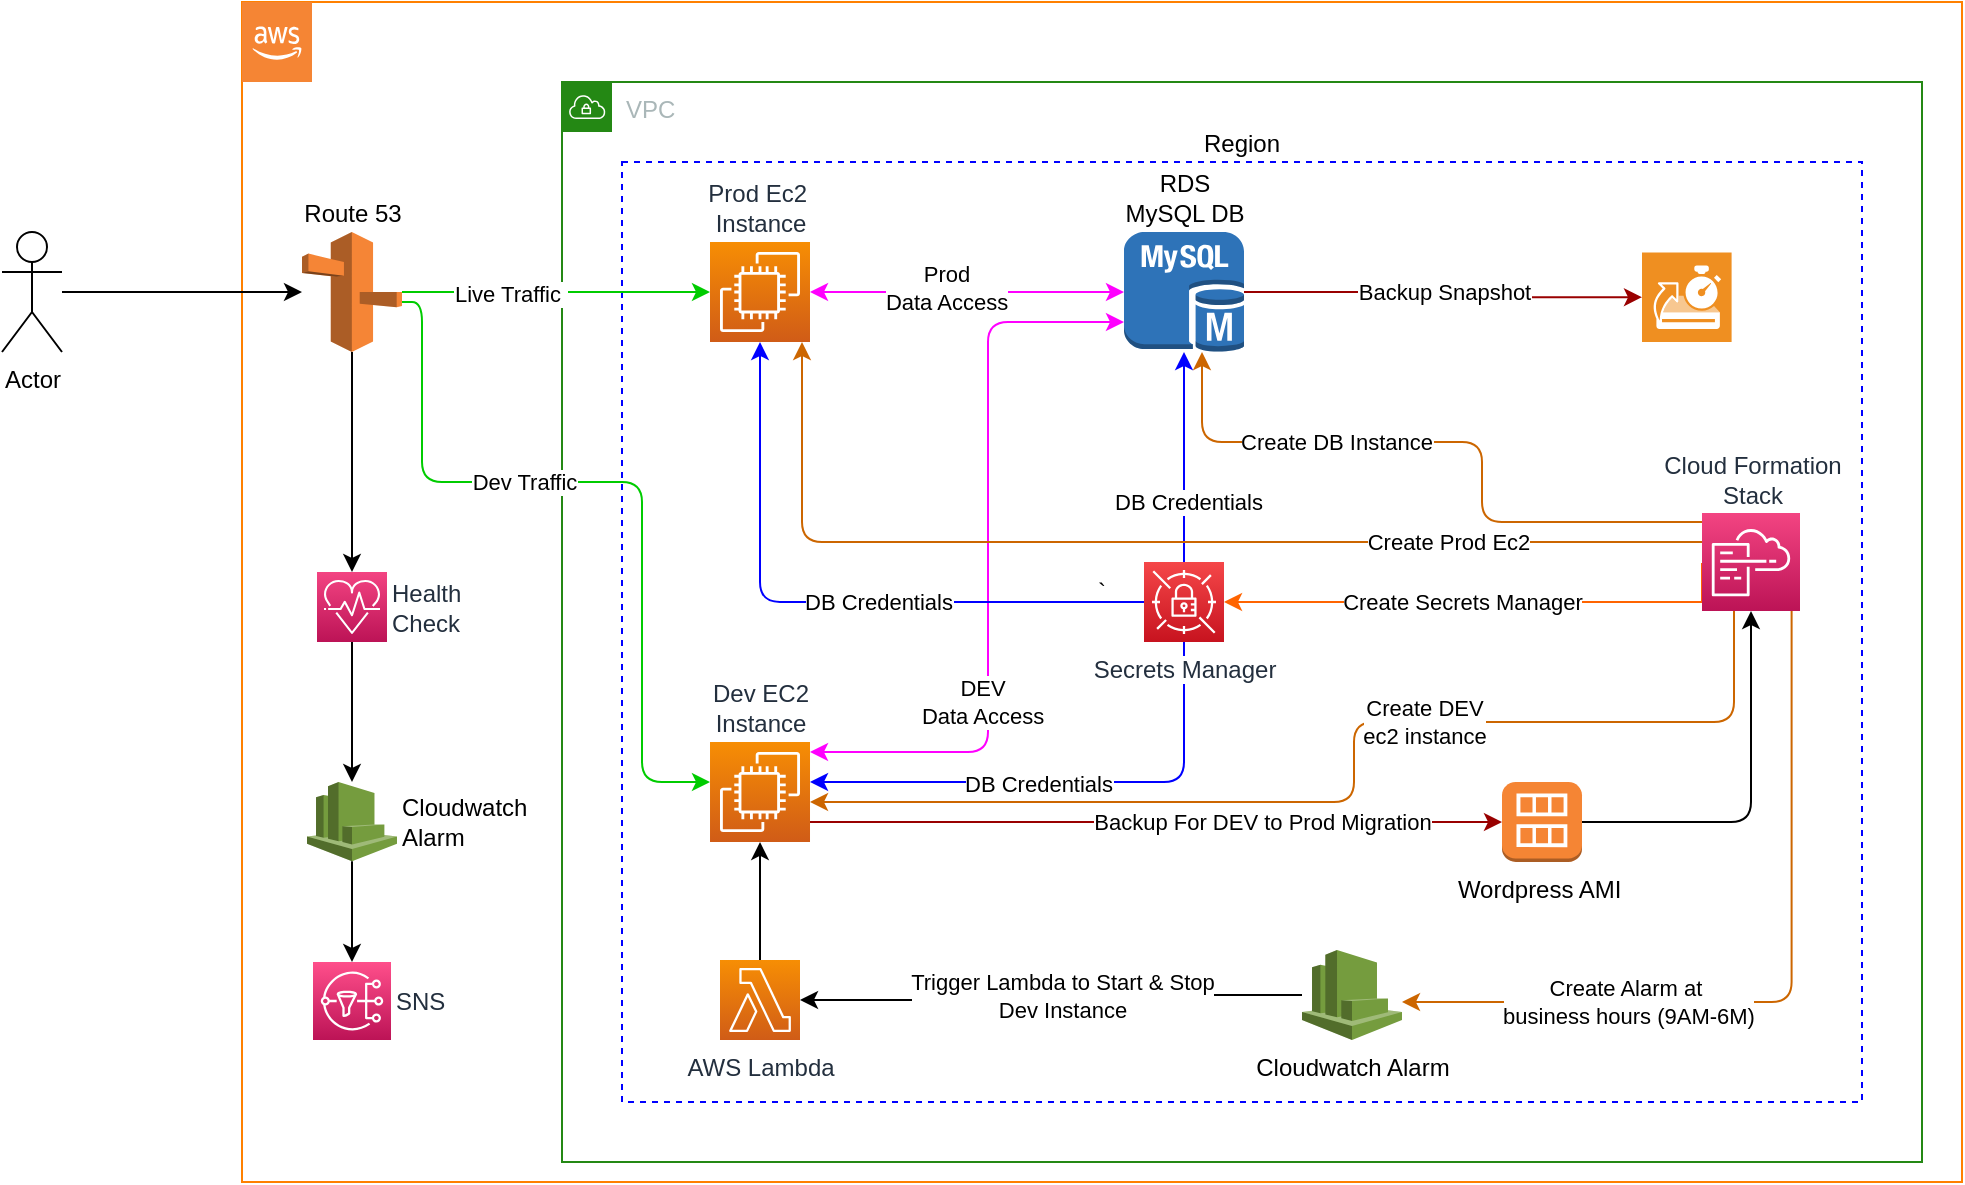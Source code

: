 <mxfile version="21.6.1" type="device">
  <diagram name="Page-1" id="KSpULw9i7FZYPU_3jt3d">
    <mxGraphModel dx="1247" dy="727" grid="1" gridSize="10" guides="1" tooltips="1" connect="1" arrows="1" fold="1" page="1" pageScale="1" pageWidth="827" pageHeight="1169" math="0" shadow="0">
      <root>
        <mxCell id="0" />
        <mxCell id="1" parent="0" />
        <mxCell id="t4IQafupZAqnkSaoQNzX-5" value="`" style="rounded=1;whiteSpace=wrap;html=1;arcSize=0;fillColor=default;strokeColor=#FF8000;" parent="1" vertex="1">
          <mxGeometry x="180" y="300" width="860" height="590" as="geometry" />
        </mxCell>
        <mxCell id="t4IQafupZAqnkSaoQNzX-8" value="Region" style="rounded=0;whiteSpace=wrap;html=1;strokeColor=#0000FF;dashed=1;labelPosition=center;verticalLabelPosition=top;align=center;verticalAlign=bottom;fillColor=none;" parent="1" vertex="1">
          <mxGeometry x="370" y="380" width="620" height="470" as="geometry" />
        </mxCell>
        <mxCell id="t4IQafupZAqnkSaoQNzX-1" value="VPC" style="points=[[0,0],[0.25,0],[0.5,0],[0.75,0],[1,0],[1,0.25],[1,0.5],[1,0.75],[1,1],[0.75,1],[0.5,1],[0.25,1],[0,1],[0,0.75],[0,0.5],[0,0.25]];outlineConnect=0;gradientColor=none;html=1;whiteSpace=wrap;fontSize=12;fontStyle=0;container=0;pointerEvents=0;collapsible=0;recursiveResize=0;shape=mxgraph.aws4.group;grIcon=mxgraph.aws4.group_vpc;strokeColor=#248814;fillColor=none;verticalAlign=top;align=left;spacingLeft=30;fontColor=#AAB7B8;dashed=0;" parent="1" vertex="1">
          <mxGeometry x="340" y="340" width="680" height="540" as="geometry" />
        </mxCell>
        <mxCell id="t4IQafupZAqnkSaoQNzX-4" value="" style="outlineConnect=0;dashed=0;verticalLabelPosition=bottom;verticalAlign=top;align=center;html=1;shape=mxgraph.aws3.cloud_2;fillColor=#F58534;gradientColor=none;" parent="1" vertex="1">
          <mxGeometry x="180" y="300" width="35" height="40" as="geometry" />
        </mxCell>
        <mxCell id="vZjHdVINpLoHRK022o8P-4" style="edgeStyle=orthogonalEdgeStyle;rounded=0;orthogonalLoop=1;jettySize=auto;html=1;strokeColor=#00CC00;" edge="1" parent="1" source="t4IQafupZAqnkSaoQNzX-27" target="t4IQafupZAqnkSaoQNzX-17">
          <mxGeometry relative="1" as="geometry" />
        </mxCell>
        <mxCell id="vZjHdVINpLoHRK022o8P-7" value="Live Traffic&amp;nbsp;" style="edgeLabel;html=1;align=center;verticalAlign=middle;resizable=0;points=[];" vertex="1" connectable="0" parent="vZjHdVINpLoHRK022o8P-4">
          <mxGeometry x="-0.302" y="-1" relative="1" as="geometry">
            <mxPoint as="offset" />
          </mxGeometry>
        </mxCell>
        <mxCell id="vZjHdVINpLoHRK022o8P-12" style="edgeStyle=orthogonalEdgeStyle;rounded=0;orthogonalLoop=1;jettySize=auto;html=1;" edge="1" parent="1" source="t4IQafupZAqnkSaoQNzX-27" target="vZjHdVINpLoHRK022o8P-2">
          <mxGeometry relative="1" as="geometry" />
        </mxCell>
        <mxCell id="vZjHdVINpLoHRK022o8P-19" style="edgeStyle=orthogonalEdgeStyle;rounded=1;orthogonalLoop=1;jettySize=auto;html=1;strokeColor=#00CC00;" edge="1" parent="1" source="t4IQafupZAqnkSaoQNzX-27" target="t4IQafupZAqnkSaoQNzX-14">
          <mxGeometry relative="1" as="geometry">
            <Array as="points">
              <mxPoint x="270" y="450" />
              <mxPoint x="270" y="540" />
              <mxPoint x="380" y="540" />
              <mxPoint x="380" y="690" />
            </Array>
          </mxGeometry>
        </mxCell>
        <mxCell id="vZjHdVINpLoHRK022o8P-24" value="Dev Traffic" style="edgeLabel;html=1;align=center;verticalAlign=middle;resizable=0;points=[];" vertex="1" connectable="0" parent="vZjHdVINpLoHRK022o8P-19">
          <mxGeometry x="-0.235" relative="1" as="geometry">
            <mxPoint as="offset" />
          </mxGeometry>
        </mxCell>
        <mxCell id="t4IQafupZAqnkSaoQNzX-27" value="Route 53" style="outlineConnect=0;dashed=0;verticalLabelPosition=top;verticalAlign=bottom;align=center;html=1;shape=mxgraph.aws3.route_53;fillColor=#F58536;gradientColor=none;labelPosition=center;" parent="1" vertex="1">
          <mxGeometry x="210" y="415" width="50" height="60" as="geometry" />
        </mxCell>
        <mxCell id="FMIIFAKphQF6v3F4pBgN-27" style="edgeStyle=orthogonalEdgeStyle;rounded=0;orthogonalLoop=1;jettySize=auto;html=1;startArrow=classic;startFill=1;strokeColor=#FF00FF;" parent="1" source="t4IQafupZAqnkSaoQNzX-21" target="t4IQafupZAqnkSaoQNzX-17" edge="1">
          <mxGeometry relative="1" as="geometry" />
        </mxCell>
        <mxCell id="vZjHdVINpLoHRK022o8P-17" value="Prod&lt;br&gt;Data Access" style="edgeLabel;html=1;align=center;verticalAlign=middle;resizable=0;points=[];" vertex="1" connectable="0" parent="FMIIFAKphQF6v3F4pBgN-27">
          <mxGeometry x="0.136" y="-2" relative="1" as="geometry">
            <mxPoint as="offset" />
          </mxGeometry>
        </mxCell>
        <mxCell id="FMIIFAKphQF6v3F4pBgN-29" style="edgeStyle=orthogonalEdgeStyle;rounded=0;orthogonalLoop=1;jettySize=auto;html=1;strokeColor=#990000;" parent="1" source="t4IQafupZAqnkSaoQNzX-21" target="FMIIFAKphQF6v3F4pBgN-9" edge="1">
          <mxGeometry relative="1" as="geometry" />
        </mxCell>
        <mxCell id="FMIIFAKphQF6v3F4pBgN-30" value="Backup Snapshot" style="edgeLabel;html=1;align=center;verticalAlign=middle;resizable=0;points=[];" parent="FMIIFAKphQF6v3F4pBgN-29" vertex="1" connectable="0">
          <mxGeometry x="-0.539" y="1" relative="1" as="geometry">
            <mxPoint x="53" y="1" as="offset" />
          </mxGeometry>
        </mxCell>
        <mxCell id="vZjHdVINpLoHRK022o8P-16" style="edgeStyle=orthogonalEdgeStyle;rounded=1;orthogonalLoop=1;jettySize=auto;html=1;startArrow=classic;startFill=1;strokeColor=#FF00FF;" edge="1" parent="1" source="t4IQafupZAqnkSaoQNzX-21" target="t4IQafupZAqnkSaoQNzX-14">
          <mxGeometry relative="1" as="geometry">
            <mxPoint x="553" y="619.209" as="targetPoint" />
            <Array as="points">
              <mxPoint x="553" y="460" />
              <mxPoint x="553" y="675" />
            </Array>
          </mxGeometry>
        </mxCell>
        <mxCell id="vZjHdVINpLoHRK022o8P-18" value="DEV&lt;br&gt;Data Access" style="edgeLabel;html=1;align=center;verticalAlign=middle;resizable=0;points=[];" vertex="1" connectable="0" parent="vZjHdVINpLoHRK022o8P-16">
          <mxGeometry x="0.076" y="3" relative="1" as="geometry">
            <mxPoint x="-6" y="58" as="offset" />
          </mxGeometry>
        </mxCell>
        <mxCell id="t4IQafupZAqnkSaoQNzX-21" value="RDS&lt;br&gt;MySQL DB" style="outlineConnect=0;dashed=0;verticalLabelPosition=top;verticalAlign=bottom;align=center;html=1;shape=mxgraph.aws3.mysql_db_instance;fillColor=#2E73B8;gradientColor=none;labelPosition=center;" parent="1" vertex="1">
          <mxGeometry x="621" y="415" width="60" height="60" as="geometry" />
        </mxCell>
        <mxCell id="t4IQafupZAqnkSaoQNzX-17" value="Prod Ec2&amp;nbsp;&lt;br&gt;Instance" style="sketch=0;points=[[0,0,0],[0.25,0,0],[0.5,0,0],[0.75,0,0],[1,0,0],[0,1,0],[0.25,1,0],[0.5,1,0],[0.75,1,0],[1,1,0],[0,0.25,0],[0,0.5,0],[0,0.75,0],[1,0.25,0],[1,0.5,0],[1,0.75,0]];outlineConnect=0;fontColor=#232F3E;gradientColor=#F78E04;gradientDirection=north;fillColor=#D05C17;strokeColor=#ffffff;dashed=0;verticalLabelPosition=top;verticalAlign=bottom;align=center;html=1;fontSize=12;fontStyle=0;aspect=fixed;shape=mxgraph.aws4.resourceIcon;resIcon=mxgraph.aws4.ec2;labelPosition=center;" parent="1" vertex="1">
          <mxGeometry x="414" y="420.0" width="50" height="50" as="geometry" />
        </mxCell>
        <mxCell id="FMIIFAKphQF6v3F4pBgN-24" style="edgeStyle=orthogonalEdgeStyle;rounded=1;orthogonalLoop=1;jettySize=auto;html=1;strokeColor=#0000FF;" parent="1" source="t4IQafupZAqnkSaoQNzX-37" target="t4IQafupZAqnkSaoQNzX-17" edge="1">
          <mxGeometry relative="1" as="geometry" />
        </mxCell>
        <mxCell id="FMIIFAKphQF6v3F4pBgN-36" value="DB Credentials" style="edgeLabel;html=1;align=center;verticalAlign=middle;resizable=0;points=[];" parent="FMIIFAKphQF6v3F4pBgN-24" vertex="1" connectable="0">
          <mxGeometry x="-0.174" relative="1" as="geometry">
            <mxPoint as="offset" />
          </mxGeometry>
        </mxCell>
        <mxCell id="FMIIFAKphQF6v3F4pBgN-25" style="edgeStyle=orthogonalEdgeStyle;rounded=1;orthogonalLoop=1;jettySize=auto;html=1;fontColor=#0000FF;strokeColor=#0000FF;" parent="1" source="t4IQafupZAqnkSaoQNzX-37" target="t4IQafupZAqnkSaoQNzX-14" edge="1">
          <mxGeometry relative="1" as="geometry">
            <mxPoint x="570.34" y="686.424" as="targetPoint" />
            <Array as="points">
              <mxPoint x="651" y="690" />
            </Array>
          </mxGeometry>
        </mxCell>
        <mxCell id="FMIIFAKphQF6v3F4pBgN-37" value="DB Credentials" style="edgeLabel;html=1;align=center;verticalAlign=middle;resizable=0;points=[];" parent="FMIIFAKphQF6v3F4pBgN-25" vertex="1" connectable="0">
          <mxGeometry x="0.112" y="1" relative="1" as="geometry">
            <mxPoint as="offset" />
          </mxGeometry>
        </mxCell>
        <mxCell id="FMIIFAKphQF6v3F4pBgN-26" style="edgeStyle=orthogonalEdgeStyle;rounded=0;orthogonalLoop=1;jettySize=auto;html=1;fontColor=#0000FF;strokeColor=#0000FF;" parent="1" source="t4IQafupZAqnkSaoQNzX-37" target="t4IQafupZAqnkSaoQNzX-21" edge="1">
          <mxGeometry relative="1" as="geometry" />
        </mxCell>
        <mxCell id="FMIIFAKphQF6v3F4pBgN-38" value="DB Credentials" style="edgeLabel;html=1;align=center;verticalAlign=middle;resizable=0;points=[];" parent="FMIIFAKphQF6v3F4pBgN-26" vertex="1" connectable="0">
          <mxGeometry x="0.089" y="-2" relative="1" as="geometry">
            <mxPoint y="27" as="offset" />
          </mxGeometry>
        </mxCell>
        <mxCell id="vZjHdVINpLoHRK022o8P-28" style="edgeStyle=orthogonalEdgeStyle;rounded=1;orthogonalLoop=1;jettySize=auto;html=1;" edge="1" parent="1" source="FMIIFAKphQF6v3F4pBgN-1" target="t4IQafupZAqnkSaoQNzX-6">
          <mxGeometry relative="1" as="geometry" />
        </mxCell>
        <mxCell id="FMIIFAKphQF6v3F4pBgN-1" value="Wordpress AMI&amp;nbsp;" style="outlineConnect=0;dashed=0;verticalLabelPosition=bottom;verticalAlign=top;align=center;html=1;shape=mxgraph.aws3.ami;fillColor=#F58534;gradientColor=none;labelPosition=center;" parent="1" vertex="1">
          <mxGeometry x="810" y="690" width="40" height="40" as="geometry" />
        </mxCell>
        <mxCell id="FMIIFAKphQF6v3F4pBgN-32" style="edgeStyle=orthogonalEdgeStyle;rounded=0;orthogonalLoop=1;jettySize=auto;html=1;strokeColor=#ff6400;" parent="1" edge="1" target="t4IQafupZAqnkSaoQNzX-37">
          <mxGeometry relative="1" as="geometry">
            <mxPoint x="910" y="580.5" as="sourcePoint" />
            <mxPoint x="665" y="580.5" as="targetPoint" />
            <Array as="points">
              <mxPoint x="910" y="600" />
            </Array>
          </mxGeometry>
        </mxCell>
        <mxCell id="FMIIFAKphQF6v3F4pBgN-40" value="Create Secrets Manager" style="edgeLabel;html=1;align=center;verticalAlign=middle;resizable=0;points=[];" parent="FMIIFAKphQF6v3F4pBgN-32" vertex="1" connectable="0">
          <mxGeometry x="0.078" y="1" relative="1" as="geometry">
            <mxPoint y="-1" as="offset" />
          </mxGeometry>
        </mxCell>
        <mxCell id="FMIIFAKphQF6v3F4pBgN-33" style="edgeStyle=orthogonalEdgeStyle;orthogonalLoop=1;jettySize=auto;html=1;strokeColor=#CC6600;rounded=1;" parent="1" source="t4IQafupZAqnkSaoQNzX-6" target="t4IQafupZAqnkSaoQNzX-21" edge="1">
          <mxGeometry relative="1" as="geometry">
            <Array as="points">
              <mxPoint x="800" y="560" />
              <mxPoint x="800" y="520" />
              <mxPoint x="660" y="520" />
            </Array>
          </mxGeometry>
        </mxCell>
        <mxCell id="FMIIFAKphQF6v3F4pBgN-42" value="Create DB Instance" style="edgeLabel;html=1;align=center;verticalAlign=middle;resizable=0;points=[];" parent="FMIIFAKphQF6v3F4pBgN-33" vertex="1" connectable="0">
          <mxGeometry x="0.191" y="-4" relative="1" as="geometry">
            <mxPoint x="-24" y="4" as="offset" />
          </mxGeometry>
        </mxCell>
        <mxCell id="FMIIFAKphQF6v3F4pBgN-34" style="edgeStyle=orthogonalEdgeStyle;orthogonalLoop=1;jettySize=auto;html=1;strokeColor=#CC6600;rounded=1;" parent="1" source="t4IQafupZAqnkSaoQNzX-6" target="t4IQafupZAqnkSaoQNzX-17" edge="1">
          <mxGeometry relative="1" as="geometry">
            <Array as="points">
              <mxPoint x="460" y="570" />
            </Array>
          </mxGeometry>
        </mxCell>
        <mxCell id="FMIIFAKphQF6v3F4pBgN-41" value="Create Prod Ec2" style="edgeLabel;html=1;align=center;verticalAlign=middle;resizable=0;points=[];" parent="FMIIFAKphQF6v3F4pBgN-34" vertex="1" connectable="0">
          <mxGeometry x="-0.539" relative="1" as="geometry">
            <mxPoint as="offset" />
          </mxGeometry>
        </mxCell>
        <mxCell id="FMIIFAKphQF6v3F4pBgN-35" style="edgeStyle=orthogonalEdgeStyle;orthogonalLoop=1;jettySize=auto;html=1;strokeColor=#CC6600;rounded=1;" parent="1" target="t4IQafupZAqnkSaoQNzX-14" edge="1">
          <mxGeometry relative="1" as="geometry">
            <Array as="points">
              <mxPoint x="926" y="660" />
              <mxPoint x="736" y="660" />
              <mxPoint x="736" y="700" />
            </Array>
            <mxPoint x="926" y="604.5" as="sourcePoint" />
            <mxPoint x="480.003" y="700.014" as="targetPoint" />
          </mxGeometry>
        </mxCell>
        <mxCell id="FMIIFAKphQF6v3F4pBgN-39" value="Create DEV &lt;br&gt;ec2 instance" style="edgeLabel;html=1;align=center;verticalAlign=middle;resizable=0;points=[];" parent="FMIIFAKphQF6v3F4pBgN-35" vertex="1" connectable="0">
          <mxGeometry x="0.117" y="1" relative="1" as="geometry">
            <mxPoint x="61" y="-41" as="offset" />
          </mxGeometry>
        </mxCell>
        <mxCell id="t4IQafupZAqnkSaoQNzX-6" value="Cloud Formation &lt;br&gt;Stack" style="sketch=0;points=[[0,0,0],[0.25,0,0],[0.5,0,0],[0.75,0,0],[1,0,0],[0,1,0],[0.25,1,0],[0.5,1,0],[0.75,1,0],[1,1,0],[0,0.25,0],[0,0.5,0],[0,0.75,0],[1,0.25,0],[1,0.5,0],[1,0.75,0]];points=[[0,0,0],[0.25,0,0],[0.5,0,0],[0.75,0,0],[1,0,0],[0,1,0],[0.25,1,0],[0.5,1,0],[0.75,1,0],[1,1,0],[0,0.25,0],[0,0.5,0],[0,0.75,0],[1,0.25,0],[1,0.5,0],[1,0.75,0]];outlineConnect=0;fontColor=#232F3E;gradientColor=#F34482;gradientDirection=north;fillColor=#BC1356;strokeColor=#ffffff;dashed=0;verticalLabelPosition=top;verticalAlign=bottom;align=center;html=1;fontSize=12;fontStyle=0;aspect=fixed;shape=mxgraph.aws4.resourceIcon;resIcon=mxgraph.aws4.cloudformation;direction=east;labelPosition=center;" parent="1" vertex="1">
          <mxGeometry x="910" y="555.5" width="49" height="49" as="geometry" />
        </mxCell>
        <mxCell id="FMIIFAKphQF6v3F4pBgN-9" value="" style="shadow=0;dashed=0;html=1;strokeColor=none;fillColor=#EF8F21;labelPosition=center;verticalLabelPosition=bottom;verticalAlign=top;align=center;outlineConnect=0;shape=mxgraph.veeam.2d.backup_from_storage_snapshots;" parent="1" vertex="1">
          <mxGeometry x="880" y="425.2" width="44.8" height="44.8" as="geometry" />
        </mxCell>
        <mxCell id="t4IQafupZAqnkSaoQNzX-37" value="Secrets Manager" style="sketch=0;points=[[0,0,0],[0.25,0,0],[0.5,0,0],[0.75,0,0],[1,0,0],[0,1,0],[0.25,1,0],[0.5,1,0],[0.75,1,0],[1,1,0],[0,0.25,0],[0,0.5,0],[0,0.75,0],[1,0.25,0],[1,0.5,0],[1,0.75,0]];outlineConnect=0;fontColor=#232F3E;gradientColor=#F54749;gradientDirection=north;fillColor=#C7131F;strokeColor=#ffffff;dashed=0;verticalLabelPosition=bottom;verticalAlign=top;align=center;html=1;fontSize=12;fontStyle=0;aspect=fixed;shape=mxgraph.aws4.resourceIcon;resIcon=mxgraph.aws4.secrets_manager;labelPosition=center;labelBackgroundColor=default;" parent="1" vertex="1">
          <mxGeometry x="631" y="580" width="40" height="40" as="geometry" />
        </mxCell>
        <mxCell id="vZjHdVINpLoHRK022o8P-14" style="edgeStyle=orthogonalEdgeStyle;rounded=0;orthogonalLoop=1;jettySize=auto;html=1;" edge="1" parent="1" source="vZjHdVINpLoHRK022o8P-1" target="vZjHdVINpLoHRK022o8P-3">
          <mxGeometry relative="1" as="geometry" />
        </mxCell>
        <mxCell id="vZjHdVINpLoHRK022o8P-1" value="Cloudwatch &lt;br&gt;Alarm" style="outlineConnect=0;dashed=0;verticalLabelPosition=middle;verticalAlign=middle;align=left;html=1;shape=mxgraph.aws3.cloudwatch;fillColor=#759C3E;gradientColor=none;labelPosition=right;" vertex="1" parent="1">
          <mxGeometry x="212.5" y="690" width="45" height="39.62" as="geometry" />
        </mxCell>
        <mxCell id="vZjHdVINpLoHRK022o8P-13" style="edgeStyle=orthogonalEdgeStyle;rounded=0;orthogonalLoop=1;jettySize=auto;html=1;" edge="1" parent="1" source="vZjHdVINpLoHRK022o8P-2" target="vZjHdVINpLoHRK022o8P-1">
          <mxGeometry relative="1" as="geometry" />
        </mxCell>
        <mxCell id="vZjHdVINpLoHRK022o8P-2" value="Health &lt;br&gt;Check" style="sketch=0;points=[[0,0,0],[0.25,0,0],[0.5,0,0],[0.75,0,0],[1,0,0],[0,1,0],[0.25,1,0],[0.5,1,0],[0.75,1,0],[1,1,0],[0,0.25,0],[0,0.5,0],[0,0.75,0],[1,0.25,0],[1,0.5,0],[1,0.75,0]];points=[[0,0,0],[0.25,0,0],[0.5,0,0],[0.75,0,0],[1,0,0],[0,1,0],[0.25,1,0],[0.5,1,0],[0.75,1,0],[1,1,0],[0,0.25,0],[0,0.5,0],[0,0.75,0],[1,0.25,0],[1,0.5,0],[1,0.75,0]];outlineConnect=0;fontColor=#232F3E;gradientColor=#F34482;gradientDirection=north;fillColor=#BC1356;strokeColor=#ffffff;dashed=0;verticalLabelPosition=middle;verticalAlign=middle;align=left;html=1;fontSize=12;fontStyle=0;aspect=fixed;shape=mxgraph.aws4.resourceIcon;resIcon=mxgraph.aws4.personal_health_dashboard;labelPosition=right;" vertex="1" parent="1">
          <mxGeometry x="217.5" y="585" width="35" height="35" as="geometry" />
        </mxCell>
        <mxCell id="vZjHdVINpLoHRK022o8P-3" value="SNS" style="sketch=0;points=[[0,0,0],[0.25,0,0],[0.5,0,0],[0.75,0,0],[1,0,0],[0,1,0],[0.25,1,0],[0.5,1,0],[0.75,1,0],[1,1,0],[0,0.25,0],[0,0.5,0],[0,0.75,0],[1,0.25,0],[1,0.5,0],[1,0.75,0]];outlineConnect=0;fontColor=#232F3E;gradientColor=#FF4F8B;gradientDirection=north;fillColor=#BC1356;strokeColor=#ffffff;dashed=0;verticalLabelPosition=middle;verticalAlign=middle;align=left;html=1;fontSize=12;fontStyle=0;aspect=fixed;shape=mxgraph.aws4.resourceIcon;resIcon=mxgraph.aws4.sns;labelPosition=right;" vertex="1" parent="1">
          <mxGeometry x="215.5" y="780" width="39" height="39" as="geometry" />
        </mxCell>
        <mxCell id="vZjHdVINpLoHRK022o8P-21" style="edgeStyle=orthogonalEdgeStyle;rounded=0;orthogonalLoop=1;jettySize=auto;html=1;strokeColor=#990000;" edge="1" parent="1" source="t4IQafupZAqnkSaoQNzX-14" target="FMIIFAKphQF6v3F4pBgN-1">
          <mxGeometry relative="1" as="geometry">
            <Array as="points">
              <mxPoint x="510" y="710" />
              <mxPoint x="510" y="710" />
            </Array>
          </mxGeometry>
        </mxCell>
        <mxCell id="vZjHdVINpLoHRK022o8P-22" value="Backup For DEV to Prod Migration" style="edgeLabel;html=1;align=center;verticalAlign=middle;resizable=0;points=[];" vertex="1" connectable="0" parent="vZjHdVINpLoHRK022o8P-21">
          <mxGeometry x="0.598" y="3" relative="1" as="geometry">
            <mxPoint x="-51" y="3" as="offset" />
          </mxGeometry>
        </mxCell>
        <mxCell id="vZjHdVINpLoHRK022o8P-25" style="edgeStyle=orthogonalEdgeStyle;rounded=0;orthogonalLoop=1;jettySize=auto;html=1;startArrow=classic;startFill=1;endArrow=none;endFill=0;" edge="1" parent="1" source="t4IQafupZAqnkSaoQNzX-14" target="vZjHdVINpLoHRK022o8P-23">
          <mxGeometry relative="1" as="geometry" />
        </mxCell>
        <mxCell id="t4IQafupZAqnkSaoQNzX-14" value="Dev EC2 &lt;br&gt;Instance" style="sketch=0;points=[[0,0,0],[0.25,0,0],[0.5,0,0],[0.75,0,0],[1,0,0],[0,1,0],[0.25,1,0],[0.5,1,0],[0.75,1,0],[1,1,0],[0,0.25,0],[0,0.5,0],[0,0.75,0],[1,0.25,0],[1,0.5,0],[1,0.75,0]];outlineConnect=0;fontColor=#232F3E;gradientColor=#F78E04;gradientDirection=north;fillColor=#D05C17;strokeColor=#ffffff;dashed=0;verticalLabelPosition=top;verticalAlign=bottom;align=center;html=1;fontSize=12;fontStyle=0;aspect=fixed;shape=mxgraph.aws4.resourceIcon;resIcon=mxgraph.aws4.ec2;labelPosition=center;" parent="1" vertex="1">
          <mxGeometry x="414.003" y="669.995" width="50" height="50" as="geometry" />
        </mxCell>
        <mxCell id="vZjHdVINpLoHRK022o8P-23" value="AWS Lambda" style="sketch=0;points=[[0,0,0],[0.25,0,0],[0.5,0,0],[0.75,0,0],[1,0,0],[0,1,0],[0.25,1,0],[0.5,1,0],[0.75,1,0],[1,1,0],[0,0.25,0],[0,0.5,0],[0,0.75,0],[1,0.25,0],[1,0.5,0],[1,0.75,0]];outlineConnect=0;fontColor=#232F3E;gradientColor=#F78E04;gradientDirection=north;fillColor=#D05C17;strokeColor=#ffffff;dashed=0;verticalLabelPosition=bottom;verticalAlign=top;align=center;html=1;fontSize=12;fontStyle=0;aspect=fixed;shape=mxgraph.aws4.resourceIcon;resIcon=mxgraph.aws4.lambda;" vertex="1" parent="1">
          <mxGeometry x="419" y="779" width="40" height="40" as="geometry" />
        </mxCell>
        <mxCell id="vZjHdVINpLoHRK022o8P-26" style="edgeStyle=orthogonalEdgeStyle;orthogonalLoop=1;jettySize=auto;html=1;strokeColor=#CC6600;rounded=1;" edge="1" parent="1" target="vZjHdVINpLoHRK022o8P-30">
          <mxGeometry relative="1" as="geometry">
            <Array as="points">
              <mxPoint x="955" y="800" />
            </Array>
            <mxPoint x="954.803" y="604.5" as="sourcePoint" />
            <mxPoint x="482.78" y="800.014" as="targetPoint" />
          </mxGeometry>
        </mxCell>
        <mxCell id="vZjHdVINpLoHRK022o8P-27" value="Create Alarm at&amp;nbsp;&lt;br&gt;business hours (9AM-6M)" style="edgeLabel;html=1;align=center;verticalAlign=middle;resizable=0;points=[];" vertex="1" connectable="0" parent="vZjHdVINpLoHRK022o8P-26">
          <mxGeometry x="0.117" y="1" relative="1" as="geometry">
            <mxPoint x="-60" y="-1" as="offset" />
          </mxGeometry>
        </mxCell>
        <mxCell id="vZjHdVINpLoHRK022o8P-31" style="edgeStyle=orthogonalEdgeStyle;rounded=0;orthogonalLoop=1;jettySize=auto;html=1;" edge="1" parent="1" source="vZjHdVINpLoHRK022o8P-30" target="vZjHdVINpLoHRK022o8P-23">
          <mxGeometry relative="1" as="geometry" />
        </mxCell>
        <mxCell id="vZjHdVINpLoHRK022o8P-32" value="Trigger Lambda to Start &amp;amp; Stop&lt;br&gt;Dev Instance" style="edgeLabel;html=1;align=center;verticalAlign=middle;resizable=0;points=[];" vertex="1" connectable="0" parent="vZjHdVINpLoHRK022o8P-31">
          <mxGeometry x="-0.052" relative="1" as="geometry">
            <mxPoint as="offset" />
          </mxGeometry>
        </mxCell>
        <mxCell id="vZjHdVINpLoHRK022o8P-30" value="Cloudwatch Alarm" style="outlineConnect=0;dashed=0;verticalLabelPosition=bottom;verticalAlign=top;align=center;html=1;shape=mxgraph.aws3.cloudwatch;fillColor=#759C3E;gradientColor=none;labelPosition=center;" vertex="1" parent="1">
          <mxGeometry x="710" y="774" width="50" height="45" as="geometry" />
        </mxCell>
        <mxCell id="vZjHdVINpLoHRK022o8P-34" style="edgeStyle=orthogonalEdgeStyle;rounded=0;orthogonalLoop=1;jettySize=auto;html=1;" edge="1" parent="1" source="vZjHdVINpLoHRK022o8P-33" target="t4IQafupZAqnkSaoQNzX-27">
          <mxGeometry relative="1" as="geometry" />
        </mxCell>
        <mxCell id="vZjHdVINpLoHRK022o8P-33" value="Actor" style="shape=umlActor;verticalLabelPosition=bottom;verticalAlign=top;html=1;outlineConnect=0;" vertex="1" parent="1">
          <mxGeometry x="60" y="415" width="30" height="60" as="geometry" />
        </mxCell>
      </root>
    </mxGraphModel>
  </diagram>
</mxfile>
